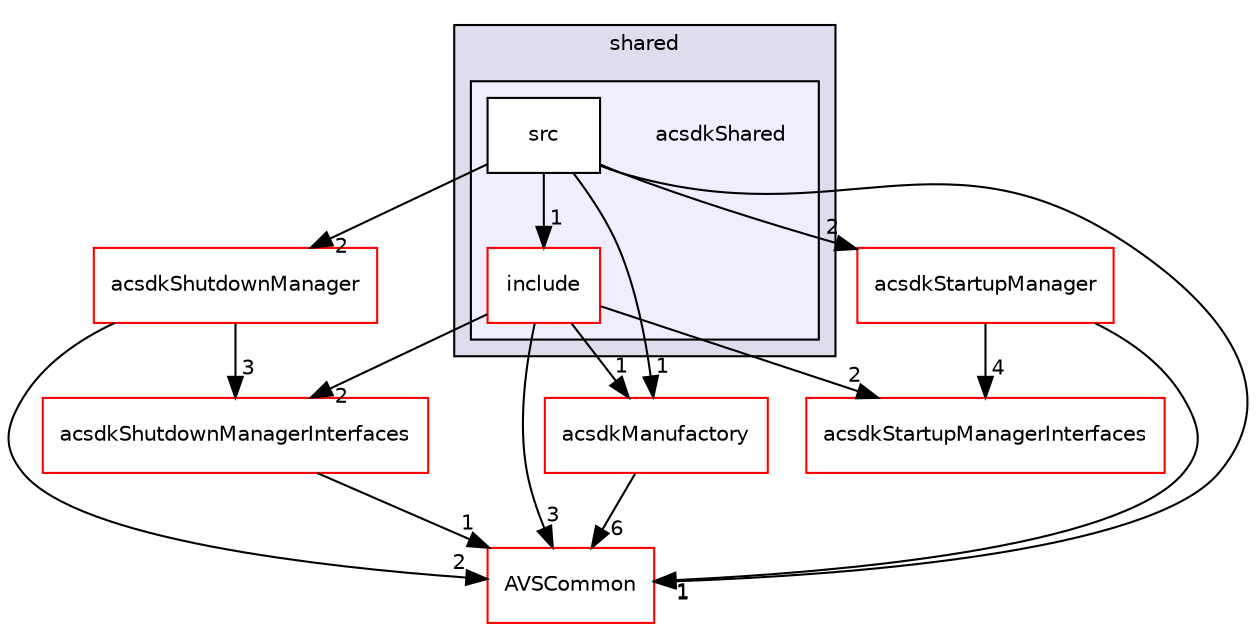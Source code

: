 digraph "/workplace/avs-device-sdk/shared/acsdkShared" {
  compound=true
  node [ fontsize="10", fontname="Helvetica"];
  edge [ labelfontsize="10", labelfontname="Helvetica"];
  subgraph clusterdir_9982052f7ce695d12571567315b2fafa {
    graph [ bgcolor="#ddddee", pencolor="black", label="shared" fontname="Helvetica", fontsize="10", URL="dir_9982052f7ce695d12571567315b2fafa.html"]
  subgraph clusterdir_094f047ad0cb3b6aaf74594655cf574d {
    graph [ bgcolor="#eeeeff", pencolor="black", label="" URL="dir_094f047ad0cb3b6aaf74594655cf574d.html"];
    dir_094f047ad0cb3b6aaf74594655cf574d [shape=plaintext label="acsdkShared"];
    dir_8ebeb5ec6af31a6eda0a8bcea05acc13 [shape=box label="include" color="red" fillcolor="white" style="filled" URL="dir_8ebeb5ec6af31a6eda0a8bcea05acc13.html"];
    dir_ac4b760a33bb84335209d9a558c165bb [shape=box label="src" color="black" fillcolor="white" style="filled" URL="dir_ac4b760a33bb84335209d9a558c165bb.html"];
  }
  }
  dir_db7c1f4866d3e190a24d7d9d9eb0fe40 [shape=box label="acsdkStartupManagerInterfaces" fillcolor="white" style="filled" color="red" URL="dir_db7c1f4866d3e190a24d7d9d9eb0fe40.html"];
  dir_1f2d4964515b42f85363ee844ecf71fd [shape=box label="acsdkShutdownManager" fillcolor="white" style="filled" color="red" URL="dir_1f2d4964515b42f85363ee844ecf71fd.html"];
  dir_13e65effb2bde530b17b3d5eefcd0266 [shape=box label="AVSCommon" fillcolor="white" style="filled" color="red" URL="dir_13e65effb2bde530b17b3d5eefcd0266.html"];
  dir_0ca348091c23ede3b6afd50c8666ff04 [shape=box label="acsdkManufactory" fillcolor="white" style="filled" color="red" URL="dir_0ca348091c23ede3b6afd50c8666ff04.html"];
  dir_327d2d2447c2d09118d81200f3476bc6 [shape=box label="acsdkShutdownManagerInterfaces" fillcolor="white" style="filled" color="red" URL="dir_327d2d2447c2d09118d81200f3476bc6.html"];
  dir_0217ca97e8ff44b6aeb3867083553018 [shape=box label="acsdkStartupManager" fillcolor="white" style="filled" color="red" URL="dir_0217ca97e8ff44b6aeb3867083553018.html"];
  dir_1f2d4964515b42f85363ee844ecf71fd->dir_13e65effb2bde530b17b3d5eefcd0266 [headlabel="2", labeldistance=1.5 headhref="dir_000616_000017.html"];
  dir_1f2d4964515b42f85363ee844ecf71fd->dir_327d2d2447c2d09118d81200f3476bc6 [headlabel="3", labeldistance=1.5 headhref="dir_000616_000621.html"];
  dir_ac4b760a33bb84335209d9a558c165bb->dir_1f2d4964515b42f85363ee844ecf71fd [headlabel="2", labeldistance=1.5 headhref="dir_000615_000616.html"];
  dir_ac4b760a33bb84335209d9a558c165bb->dir_13e65effb2bde530b17b3d5eefcd0266 [headlabel="1", labeldistance=1.5 headhref="dir_000615_000017.html"];
  dir_ac4b760a33bb84335209d9a558c165bb->dir_0ca348091c23ede3b6afd50c8666ff04 [headlabel="1", labeldistance=1.5 headhref="dir_000615_000599.html"];
  dir_ac4b760a33bb84335209d9a558c165bb->dir_8ebeb5ec6af31a6eda0a8bcea05acc13 [headlabel="1", labeldistance=1.5 headhref="dir_000615_000613.html"];
  dir_ac4b760a33bb84335209d9a558c165bb->dir_0217ca97e8ff44b6aeb3867083553018 [headlabel="2", labeldistance=1.5 headhref="dir_000615_000626.html"];
  dir_0ca348091c23ede3b6afd50c8666ff04->dir_13e65effb2bde530b17b3d5eefcd0266 [headlabel="6", labeldistance=1.5 headhref="dir_000599_000017.html"];
  dir_8ebeb5ec6af31a6eda0a8bcea05acc13->dir_db7c1f4866d3e190a24d7d9d9eb0fe40 [headlabel="2", labeldistance=1.5 headhref="dir_000613_000631.html"];
  dir_8ebeb5ec6af31a6eda0a8bcea05acc13->dir_13e65effb2bde530b17b3d5eefcd0266 [headlabel="3", labeldistance=1.5 headhref="dir_000613_000017.html"];
  dir_8ebeb5ec6af31a6eda0a8bcea05acc13->dir_0ca348091c23ede3b6afd50c8666ff04 [headlabel="1", labeldistance=1.5 headhref="dir_000613_000599.html"];
  dir_8ebeb5ec6af31a6eda0a8bcea05acc13->dir_327d2d2447c2d09118d81200f3476bc6 [headlabel="2", labeldistance=1.5 headhref="dir_000613_000621.html"];
  dir_327d2d2447c2d09118d81200f3476bc6->dir_13e65effb2bde530b17b3d5eefcd0266 [headlabel="1", labeldistance=1.5 headhref="dir_000621_000017.html"];
  dir_0217ca97e8ff44b6aeb3867083553018->dir_db7c1f4866d3e190a24d7d9d9eb0fe40 [headlabel="4", labeldistance=1.5 headhref="dir_000626_000631.html"];
  dir_0217ca97e8ff44b6aeb3867083553018->dir_13e65effb2bde530b17b3d5eefcd0266 [headlabel="1", labeldistance=1.5 headhref="dir_000626_000017.html"];
}
